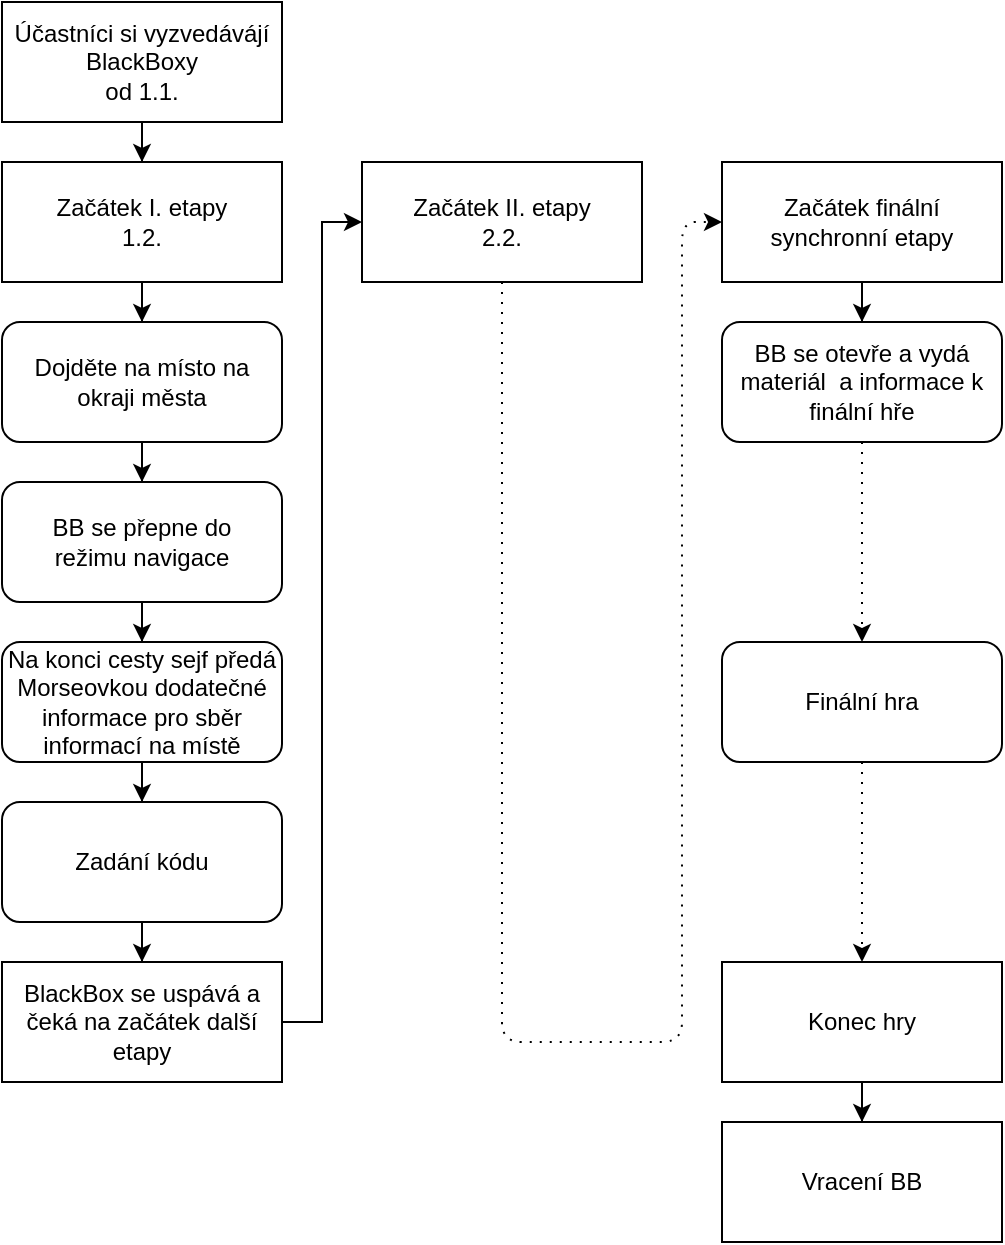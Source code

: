 <mxfile version="14.4.2" type="device"><diagram id="lbN3JGZ8miAHNTQEdtX5" name="Page-1"><mxGraphModel dx="1422" dy="809" grid="1" gridSize="10" guides="1" tooltips="1" connect="1" arrows="1" fold="1" page="0" pageScale="1" pageWidth="827" pageHeight="1169" math="0" shadow="0"><root><mxCell id="0"/><mxCell id="1" parent="0"/><mxCell id="L2tlx3eUHT-XJwJTtQeq-21" style="edgeStyle=orthogonalEdgeStyle;rounded=0;orthogonalLoop=1;jettySize=auto;html=1;entryX=0.5;entryY=0;entryDx=0;entryDy=0;" edge="1" parent="1" source="L2tlx3eUHT-XJwJTtQeq-4" target="L2tlx3eUHT-XJwJTtQeq-20"><mxGeometry relative="1" as="geometry"/></mxCell><mxCell id="L2tlx3eUHT-XJwJTtQeq-4" value="Účastníci si vyzvedávájí BlackBoxy&lt;br&gt;od 1.1." style="rounded=0;whiteSpace=wrap;html=1;" vertex="1" parent="1"><mxGeometry x="320" y="300" width="140" height="60" as="geometry"/></mxCell><mxCell id="L2tlx3eUHT-XJwJTtQeq-11" style="edgeStyle=orthogonalEdgeStyle;rounded=0;orthogonalLoop=1;jettySize=auto;html=1;entryX=0.5;entryY=0;entryDx=0;entryDy=0;" edge="1" parent="1" source="L2tlx3eUHT-XJwJTtQeq-8" target="L2tlx3eUHT-XJwJTtQeq-10"><mxGeometry relative="1" as="geometry"/></mxCell><mxCell id="L2tlx3eUHT-XJwJTtQeq-8" value="Dojděte na místo na okraji města" style="rounded=1;whiteSpace=wrap;html=1;" vertex="1" parent="1"><mxGeometry x="320" y="460" width="140" height="60" as="geometry"/></mxCell><mxCell id="L2tlx3eUHT-XJwJTtQeq-27" style="edgeStyle=orthogonalEdgeStyle;rounded=0;orthogonalLoop=1;jettySize=auto;html=1;entryX=0.5;entryY=0;entryDx=0;entryDy=0;" edge="1" parent="1" source="L2tlx3eUHT-XJwJTtQeq-10" target="L2tlx3eUHT-XJwJTtQeq-13"><mxGeometry relative="1" as="geometry"/></mxCell><mxCell id="L2tlx3eUHT-XJwJTtQeq-10" value="BB se přepne do&lt;br&gt;režimu navigace" style="rounded=1;whiteSpace=wrap;html=1;" vertex="1" parent="1"><mxGeometry x="320" y="540" width="140" height="60" as="geometry"/></mxCell><mxCell id="L2tlx3eUHT-XJwJTtQeq-28" style="edgeStyle=orthogonalEdgeStyle;rounded=0;orthogonalLoop=1;jettySize=auto;html=1;entryX=0.5;entryY=0;entryDx=0;entryDy=0;" edge="1" parent="1" source="L2tlx3eUHT-XJwJTtQeq-13" target="L2tlx3eUHT-XJwJTtQeq-15"><mxGeometry relative="1" as="geometry"/></mxCell><mxCell id="L2tlx3eUHT-XJwJTtQeq-13" value="Na konci cesty sejf předá Morseovkou dodatečné informace pro sběr informací na místě" style="rounded=1;whiteSpace=wrap;html=1;" vertex="1" parent="1"><mxGeometry x="320" y="620" width="140" height="60" as="geometry"/></mxCell><mxCell id="L2tlx3eUHT-XJwJTtQeq-31" style="edgeStyle=orthogonalEdgeStyle;rounded=0;orthogonalLoop=1;jettySize=auto;html=1;entryX=0.5;entryY=0;entryDx=0;entryDy=0;" edge="1" parent="1" source="L2tlx3eUHT-XJwJTtQeq-15" target="L2tlx3eUHT-XJwJTtQeq-30"><mxGeometry relative="1" as="geometry"/></mxCell><mxCell id="L2tlx3eUHT-XJwJTtQeq-15" value="Zadání kódu" style="rounded=1;whiteSpace=wrap;html=1;" vertex="1" parent="1"><mxGeometry x="320" y="700" width="140" height="60" as="geometry"/></mxCell><mxCell id="L2tlx3eUHT-XJwJTtQeq-22" style="edgeStyle=orthogonalEdgeStyle;rounded=0;orthogonalLoop=1;jettySize=auto;html=1;entryX=0.5;entryY=0;entryDx=0;entryDy=0;" edge="1" parent="1" source="L2tlx3eUHT-XJwJTtQeq-20" target="L2tlx3eUHT-XJwJTtQeq-8"><mxGeometry relative="1" as="geometry"/></mxCell><mxCell id="L2tlx3eUHT-XJwJTtQeq-20" value="Začátek I. etapy&lt;br&gt;1.2." style="rounded=0;whiteSpace=wrap;html=1;" vertex="1" parent="1"><mxGeometry x="320" y="380" width="140" height="60" as="geometry"/></mxCell><mxCell id="L2tlx3eUHT-XJwJTtQeq-25" value="Začátek II. etapy&lt;br&gt;2.2." style="rounded=0;whiteSpace=wrap;html=1;" vertex="1" parent="1"><mxGeometry x="500" y="380" width="140" height="60" as="geometry"/></mxCell><mxCell id="L2tlx3eUHT-XJwJTtQeq-32" style="edgeStyle=orthogonalEdgeStyle;rounded=0;orthogonalLoop=1;jettySize=auto;html=1;entryX=0;entryY=0.5;entryDx=0;entryDy=0;" edge="1" parent="1" source="L2tlx3eUHT-XJwJTtQeq-30" target="L2tlx3eUHT-XJwJTtQeq-25"><mxGeometry relative="1" as="geometry"/></mxCell><mxCell id="L2tlx3eUHT-XJwJTtQeq-30" value="BlackBox se uspává a čeká na začátek další etapy" style="rounded=0;whiteSpace=wrap;html=1;" vertex="1" parent="1"><mxGeometry x="320" y="780" width="140" height="60" as="geometry"/></mxCell><mxCell id="L2tlx3eUHT-XJwJTtQeq-40" value="" style="endArrow=classic;html=1;fontSize=24;entryX=0;entryY=0.5;entryDx=0;entryDy=0;exitX=0.5;exitY=1;exitDx=0;exitDy=0;dashed=1;dashPattern=1 4;" edge="1" parent="1" source="L2tlx3eUHT-XJwJTtQeq-25" target="L2tlx3eUHT-XJwJTtQeq-41"><mxGeometry width="50" height="50" relative="1" as="geometry"><mxPoint x="570" y="500" as="sourcePoint"/><mxPoint x="660" y="410" as="targetPoint"/><Array as="points"><mxPoint x="570" y="820"/><mxPoint x="660" y="820"/><mxPoint x="660" y="410"/></Array></mxGeometry></mxCell><mxCell id="L2tlx3eUHT-XJwJTtQeq-50" style="edgeStyle=orthogonalEdgeStyle;rounded=0;orthogonalLoop=1;jettySize=auto;html=1;entryX=0.5;entryY=0;entryDx=0;entryDy=0;fontSize=24;" edge="1" parent="1" source="L2tlx3eUHT-XJwJTtQeq-41" target="L2tlx3eUHT-XJwJTtQeq-48"><mxGeometry relative="1" as="geometry"/></mxCell><mxCell id="L2tlx3eUHT-XJwJTtQeq-41" value="Začátek finální synchronní etapy" style="rounded=0;whiteSpace=wrap;html=1;" vertex="1" parent="1"><mxGeometry x="680" y="380" width="140" height="60" as="geometry"/></mxCell><mxCell id="L2tlx3eUHT-XJwJTtQeq-43" value="Vracení BB" style="rounded=0;whiteSpace=wrap;html=1;" vertex="1" parent="1"><mxGeometry x="680" y="860" width="140" height="60" as="geometry"/></mxCell><mxCell id="L2tlx3eUHT-XJwJTtQeq-45" style="edgeStyle=orthogonalEdgeStyle;rounded=0;orthogonalLoop=1;jettySize=auto;html=1;fontSize=24;" edge="1" parent="1" source="L2tlx3eUHT-XJwJTtQeq-44" target="L2tlx3eUHT-XJwJTtQeq-43"><mxGeometry relative="1" as="geometry"/></mxCell><mxCell id="L2tlx3eUHT-XJwJTtQeq-44" value="Konec hry" style="rounded=0;whiteSpace=wrap;html=1;" vertex="1" parent="1"><mxGeometry x="680" y="780" width="140" height="60" as="geometry"/></mxCell><mxCell id="L2tlx3eUHT-XJwJTtQeq-53" style="edgeStyle=orthogonalEdgeStyle;rounded=0;orthogonalLoop=1;jettySize=auto;html=1;entryX=0.5;entryY=0;entryDx=0;entryDy=0;fontSize=24;dashed=1;dashPattern=1 4;" edge="1" parent="1" source="L2tlx3eUHT-XJwJTtQeq-48" target="L2tlx3eUHT-XJwJTtQeq-52"><mxGeometry relative="1" as="geometry"/></mxCell><mxCell id="L2tlx3eUHT-XJwJTtQeq-48" value="BB se otevře a vydá materiál&amp;nbsp; a informace k finální hře" style="rounded=1;whiteSpace=wrap;html=1;" vertex="1" parent="1"><mxGeometry x="680" y="460" width="140" height="60" as="geometry"/></mxCell><mxCell id="L2tlx3eUHT-XJwJTtQeq-54" style="edgeStyle=orthogonalEdgeStyle;rounded=0;orthogonalLoop=1;jettySize=auto;html=1;entryX=0.5;entryY=0;entryDx=0;entryDy=0;dashed=1;dashPattern=1 4;fontSize=24;" edge="1" parent="1" source="L2tlx3eUHT-XJwJTtQeq-52" target="L2tlx3eUHT-XJwJTtQeq-44"><mxGeometry relative="1" as="geometry"/></mxCell><mxCell id="L2tlx3eUHT-XJwJTtQeq-52" value="Finální hra" style="rounded=1;whiteSpace=wrap;html=1;" vertex="1" parent="1"><mxGeometry x="680" y="620" width="140" height="60" as="geometry"/></mxCell></root></mxGraphModel></diagram></mxfile>